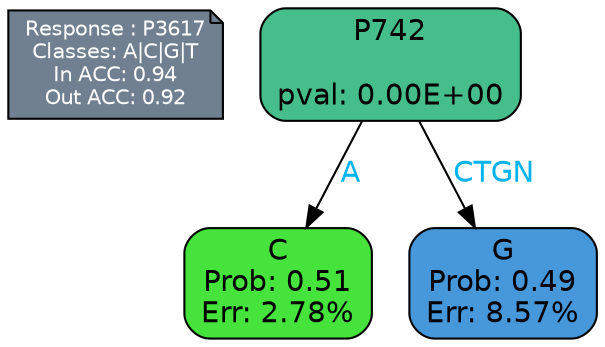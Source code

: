 digraph Tree {
node [shape=box, style="filled, rounded", color="black", fontname=helvetica] ;
graph [ranksep=equally, splines=polylines, bgcolor=transparent, dpi=600] ;
edge [fontname=helvetica] ;
LEGEND [label="Response : P3617
Classes: A|C|G|T
In ACC: 0.94
Out ACC: 0.92
",shape=note,align=left,style=filled,fillcolor="slategray",fontcolor="white",fontsize=10];1 [label="P742

pval: 0.00E+00", fillcolor="#46be8b"] ;
2 [label="C
Prob: 0.51
Err: 2.78%", fillcolor="#46e33d"] ;
3 [label="G
Prob: 0.49
Err: 8.57%", fillcolor="#4798db"] ;
1 -> 2 [label="A",fontcolor=deepskyblue2] ;
1 -> 3 [label="CTGN",fontcolor=deepskyblue2] ;
{rank = same; 2;3;}{rank = same; LEGEND;1;}}
